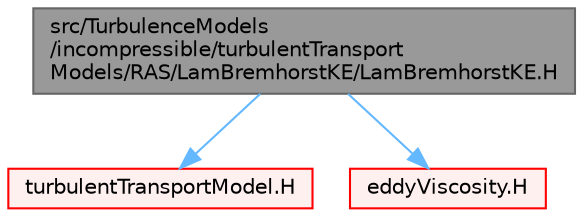 digraph "src/TurbulenceModels/incompressible/turbulentTransportModels/RAS/LamBremhorstKE/LamBremhorstKE.H"
{
 // LATEX_PDF_SIZE
  bgcolor="transparent";
  edge [fontname=Helvetica,fontsize=10,labelfontname=Helvetica,labelfontsize=10];
  node [fontname=Helvetica,fontsize=10,shape=box,height=0.2,width=0.4];
  Node1 [id="Node000001",label="src/TurbulenceModels\l/incompressible/turbulentTransport\lModels/RAS/LamBremhorstKE/LamBremhorstKE.H",height=0.2,width=0.4,color="gray40", fillcolor="grey60", style="filled", fontcolor="black",tooltip=" "];
  Node1 -> Node2 [id="edge1_Node000001_Node000002",color="steelblue1",style="solid",tooltip=" "];
  Node2 [id="Node000002",label="turbulentTransportModel.H",height=0.2,width=0.4,color="red", fillcolor="#FFF0F0", style="filled",URL="$turbulentTransportModel_8H.html",tooltip=" "];
  Node1 -> Node410 [id="edge2_Node000001_Node000410",color="steelblue1",style="solid",tooltip=" "];
  Node410 [id="Node000410",label="eddyViscosity.H",height=0.2,width=0.4,color="red", fillcolor="#FFF0F0", style="filled",URL="$eddyViscosity_8H.html",tooltip=" "];
}
